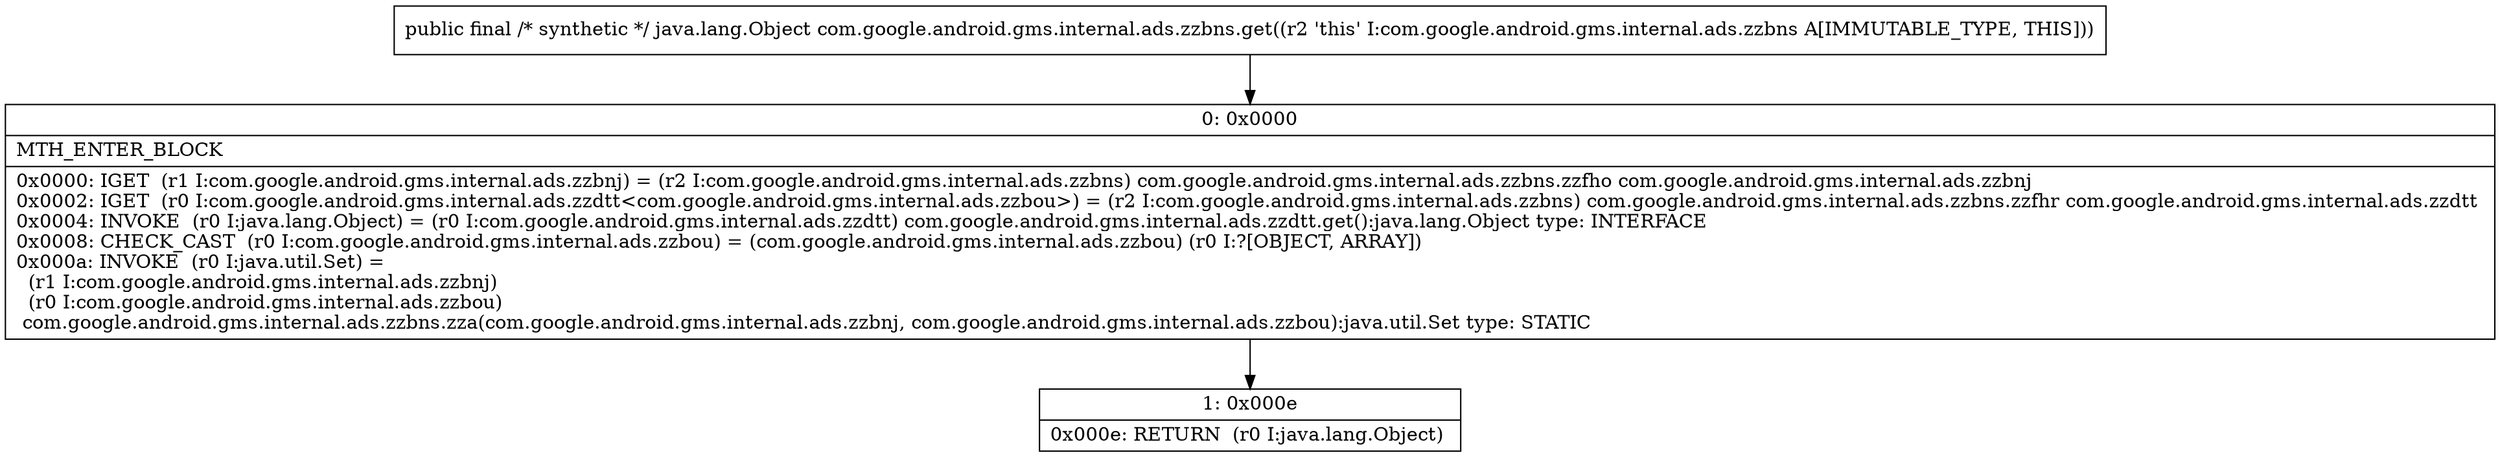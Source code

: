 digraph "CFG forcom.google.android.gms.internal.ads.zzbns.get()Ljava\/lang\/Object;" {
Node_0 [shape=record,label="{0\:\ 0x0000|MTH_ENTER_BLOCK\l|0x0000: IGET  (r1 I:com.google.android.gms.internal.ads.zzbnj) = (r2 I:com.google.android.gms.internal.ads.zzbns) com.google.android.gms.internal.ads.zzbns.zzfho com.google.android.gms.internal.ads.zzbnj \l0x0002: IGET  (r0 I:com.google.android.gms.internal.ads.zzdtt\<com.google.android.gms.internal.ads.zzbou\>) = (r2 I:com.google.android.gms.internal.ads.zzbns) com.google.android.gms.internal.ads.zzbns.zzfhr com.google.android.gms.internal.ads.zzdtt \l0x0004: INVOKE  (r0 I:java.lang.Object) = (r0 I:com.google.android.gms.internal.ads.zzdtt) com.google.android.gms.internal.ads.zzdtt.get():java.lang.Object type: INTERFACE \l0x0008: CHECK_CAST  (r0 I:com.google.android.gms.internal.ads.zzbou) = (com.google.android.gms.internal.ads.zzbou) (r0 I:?[OBJECT, ARRAY]) \l0x000a: INVOKE  (r0 I:java.util.Set) = \l  (r1 I:com.google.android.gms.internal.ads.zzbnj)\l  (r0 I:com.google.android.gms.internal.ads.zzbou)\l com.google.android.gms.internal.ads.zzbns.zza(com.google.android.gms.internal.ads.zzbnj, com.google.android.gms.internal.ads.zzbou):java.util.Set type: STATIC \l}"];
Node_1 [shape=record,label="{1\:\ 0x000e|0x000e: RETURN  (r0 I:java.lang.Object) \l}"];
MethodNode[shape=record,label="{public final \/* synthetic *\/ java.lang.Object com.google.android.gms.internal.ads.zzbns.get((r2 'this' I:com.google.android.gms.internal.ads.zzbns A[IMMUTABLE_TYPE, THIS])) }"];
MethodNode -> Node_0;
Node_0 -> Node_1;
}

